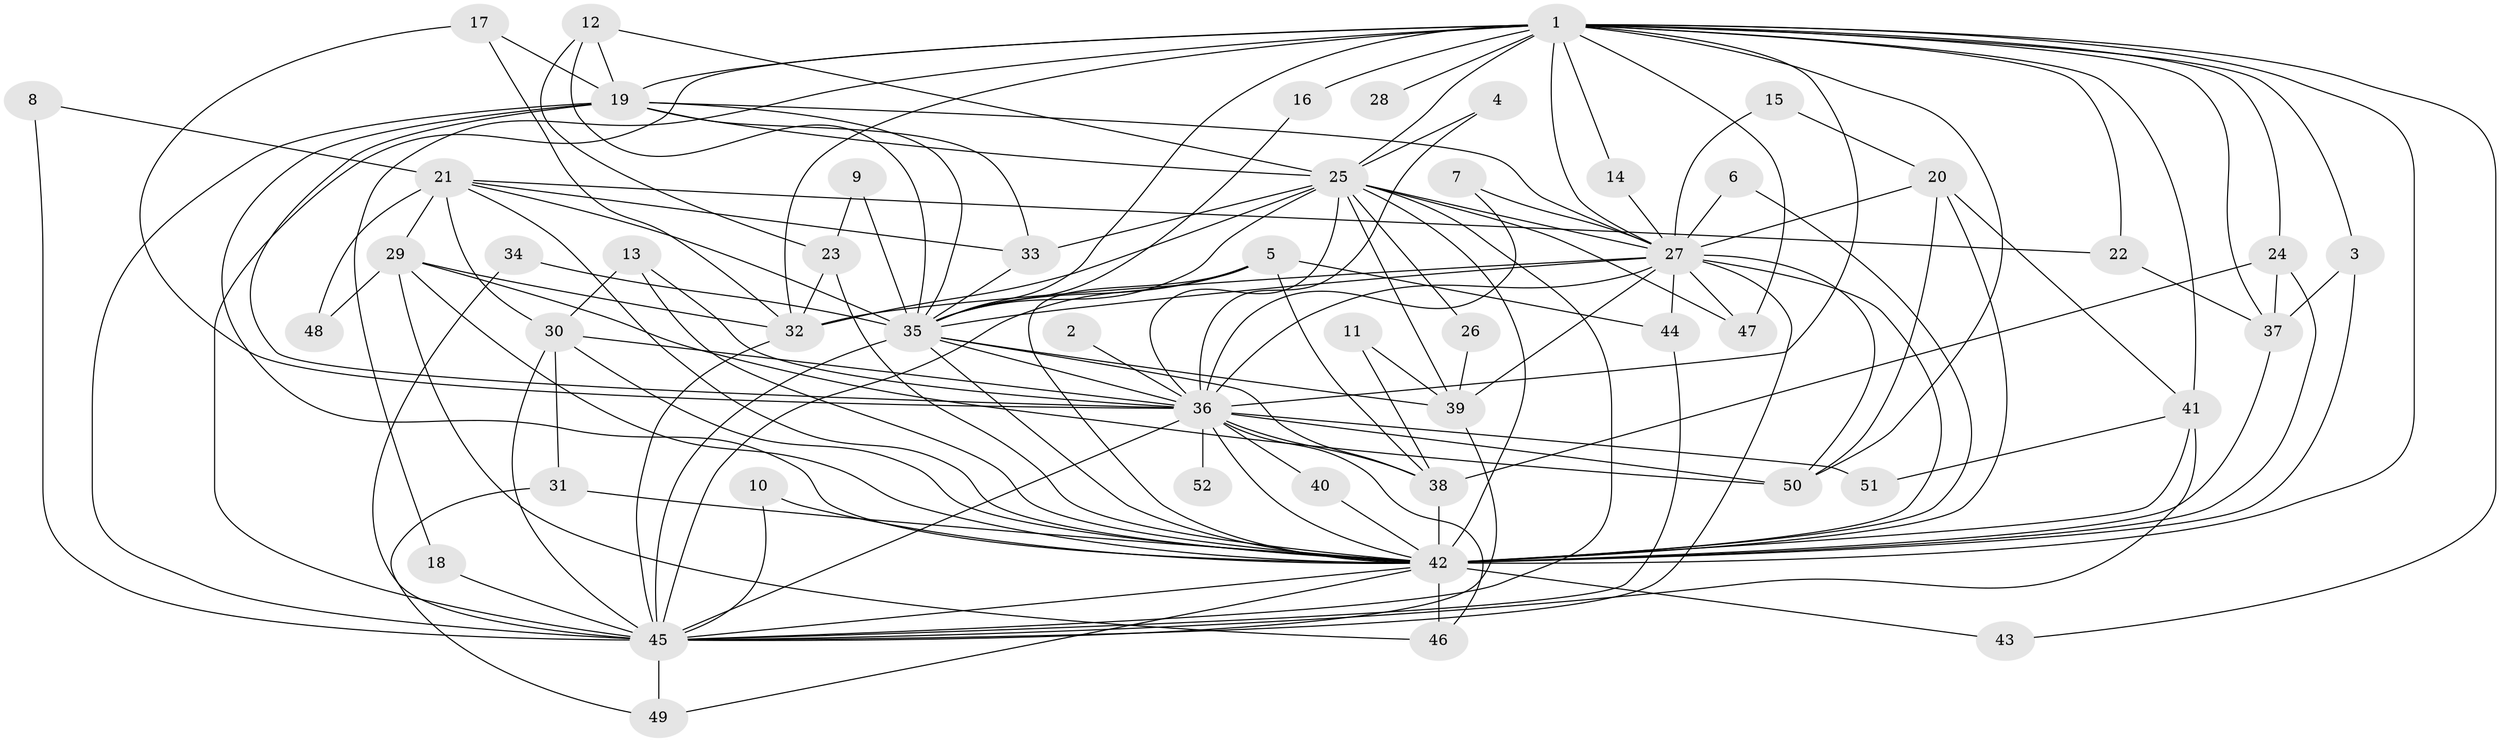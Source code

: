 // original degree distribution, {22: 0.019230769230769232, 15: 0.009615384615384616, 13: 0.019230769230769232, 30: 0.009615384615384616, 18: 0.019230769230769232, 25: 0.009615384615384616, 17: 0.009615384615384616, 3: 0.22115384615384615, 9: 0.009615384615384616, 5: 0.0673076923076923, 4: 0.038461538461538464, 6: 0.038461538461538464, 2: 0.5096153846153846, 7: 0.019230769230769232}
// Generated by graph-tools (version 1.1) at 2025/25/03/09/25 03:25:45]
// undirected, 52 vertices, 142 edges
graph export_dot {
graph [start="1"]
  node [color=gray90,style=filled];
  1;
  2;
  3;
  4;
  5;
  6;
  7;
  8;
  9;
  10;
  11;
  12;
  13;
  14;
  15;
  16;
  17;
  18;
  19;
  20;
  21;
  22;
  23;
  24;
  25;
  26;
  27;
  28;
  29;
  30;
  31;
  32;
  33;
  34;
  35;
  36;
  37;
  38;
  39;
  40;
  41;
  42;
  43;
  44;
  45;
  46;
  47;
  48;
  49;
  50;
  51;
  52;
  1 -- 3 [weight=1.0];
  1 -- 14 [weight=1.0];
  1 -- 16 [weight=2.0];
  1 -- 18 [weight=1.0];
  1 -- 19 [weight=3.0];
  1 -- 22 [weight=1.0];
  1 -- 24 [weight=1.0];
  1 -- 25 [weight=3.0];
  1 -- 27 [weight=5.0];
  1 -- 28 [weight=2.0];
  1 -- 32 [weight=2.0];
  1 -- 35 [weight=3.0];
  1 -- 36 [weight=3.0];
  1 -- 37 [weight=2.0];
  1 -- 41 [weight=1.0];
  1 -- 42 [weight=5.0];
  1 -- 43 [weight=1.0];
  1 -- 45 [weight=3.0];
  1 -- 47 [weight=1.0];
  1 -- 50 [weight=1.0];
  2 -- 36 [weight=1.0];
  3 -- 37 [weight=1.0];
  3 -- 42 [weight=1.0];
  4 -- 25 [weight=1.0];
  4 -- 36 [weight=1.0];
  5 -- 35 [weight=1.0];
  5 -- 38 [weight=1.0];
  5 -- 42 [weight=1.0];
  5 -- 44 [weight=1.0];
  5 -- 45 [weight=1.0];
  6 -- 27 [weight=1.0];
  6 -- 42 [weight=1.0];
  7 -- 27 [weight=1.0];
  7 -- 36 [weight=1.0];
  8 -- 21 [weight=1.0];
  8 -- 45 [weight=1.0];
  9 -- 23 [weight=1.0];
  9 -- 35 [weight=1.0];
  10 -- 42 [weight=1.0];
  10 -- 45 [weight=1.0];
  11 -- 38 [weight=1.0];
  11 -- 39 [weight=1.0];
  12 -- 19 [weight=1.0];
  12 -- 23 [weight=1.0];
  12 -- 25 [weight=1.0];
  12 -- 35 [weight=1.0];
  13 -- 30 [weight=1.0];
  13 -- 36 [weight=1.0];
  13 -- 42 [weight=1.0];
  14 -- 27 [weight=1.0];
  15 -- 20 [weight=1.0];
  15 -- 27 [weight=1.0];
  16 -- 35 [weight=1.0];
  17 -- 19 [weight=1.0];
  17 -- 32 [weight=1.0];
  17 -- 36 [weight=1.0];
  18 -- 45 [weight=1.0];
  19 -- 25 [weight=1.0];
  19 -- 27 [weight=2.0];
  19 -- 33 [weight=1.0];
  19 -- 35 [weight=2.0];
  19 -- 36 [weight=1.0];
  19 -- 42 [weight=1.0];
  19 -- 45 [weight=1.0];
  20 -- 27 [weight=1.0];
  20 -- 41 [weight=1.0];
  20 -- 42 [weight=1.0];
  20 -- 50 [weight=1.0];
  21 -- 22 [weight=1.0];
  21 -- 29 [weight=1.0];
  21 -- 30 [weight=1.0];
  21 -- 33 [weight=1.0];
  21 -- 35 [weight=2.0];
  21 -- 42 [weight=1.0];
  21 -- 48 [weight=1.0];
  22 -- 37 [weight=1.0];
  23 -- 32 [weight=1.0];
  23 -- 42 [weight=1.0];
  24 -- 37 [weight=1.0];
  24 -- 38 [weight=1.0];
  24 -- 42 [weight=1.0];
  25 -- 26 [weight=1.0];
  25 -- 27 [weight=1.0];
  25 -- 32 [weight=1.0];
  25 -- 33 [weight=1.0];
  25 -- 35 [weight=2.0];
  25 -- 36 [weight=1.0];
  25 -- 39 [weight=1.0];
  25 -- 42 [weight=2.0];
  25 -- 45 [weight=1.0];
  25 -- 47 [weight=1.0];
  26 -- 39 [weight=1.0];
  27 -- 32 [weight=2.0];
  27 -- 35 [weight=1.0];
  27 -- 36 [weight=1.0];
  27 -- 39 [weight=1.0];
  27 -- 42 [weight=1.0];
  27 -- 44 [weight=1.0];
  27 -- 45 [weight=1.0];
  27 -- 47 [weight=1.0];
  27 -- 50 [weight=1.0];
  29 -- 32 [weight=1.0];
  29 -- 42 [weight=1.0];
  29 -- 46 [weight=1.0];
  29 -- 48 [weight=1.0];
  29 -- 50 [weight=1.0];
  30 -- 31 [weight=1.0];
  30 -- 36 [weight=1.0];
  30 -- 42 [weight=1.0];
  30 -- 45 [weight=1.0];
  31 -- 42 [weight=1.0];
  31 -- 49 [weight=1.0];
  32 -- 45 [weight=2.0];
  33 -- 35 [weight=1.0];
  34 -- 35 [weight=1.0];
  34 -- 45 [weight=1.0];
  35 -- 36 [weight=1.0];
  35 -- 38 [weight=1.0];
  35 -- 39 [weight=1.0];
  35 -- 42 [weight=1.0];
  35 -- 45 [weight=1.0];
  36 -- 38 [weight=2.0];
  36 -- 40 [weight=1.0];
  36 -- 42 [weight=2.0];
  36 -- 45 [weight=1.0];
  36 -- 46 [weight=1.0];
  36 -- 50 [weight=1.0];
  36 -- 51 [weight=1.0];
  36 -- 52 [weight=1.0];
  37 -- 42 [weight=1.0];
  38 -- 42 [weight=1.0];
  39 -- 45 [weight=1.0];
  40 -- 42 [weight=1.0];
  41 -- 42 [weight=2.0];
  41 -- 45 [weight=1.0];
  41 -- 51 [weight=1.0];
  42 -- 43 [weight=1.0];
  42 -- 45 [weight=2.0];
  42 -- 46 [weight=1.0];
  42 -- 49 [weight=1.0];
  44 -- 45 [weight=1.0];
  45 -- 49 [weight=1.0];
}
